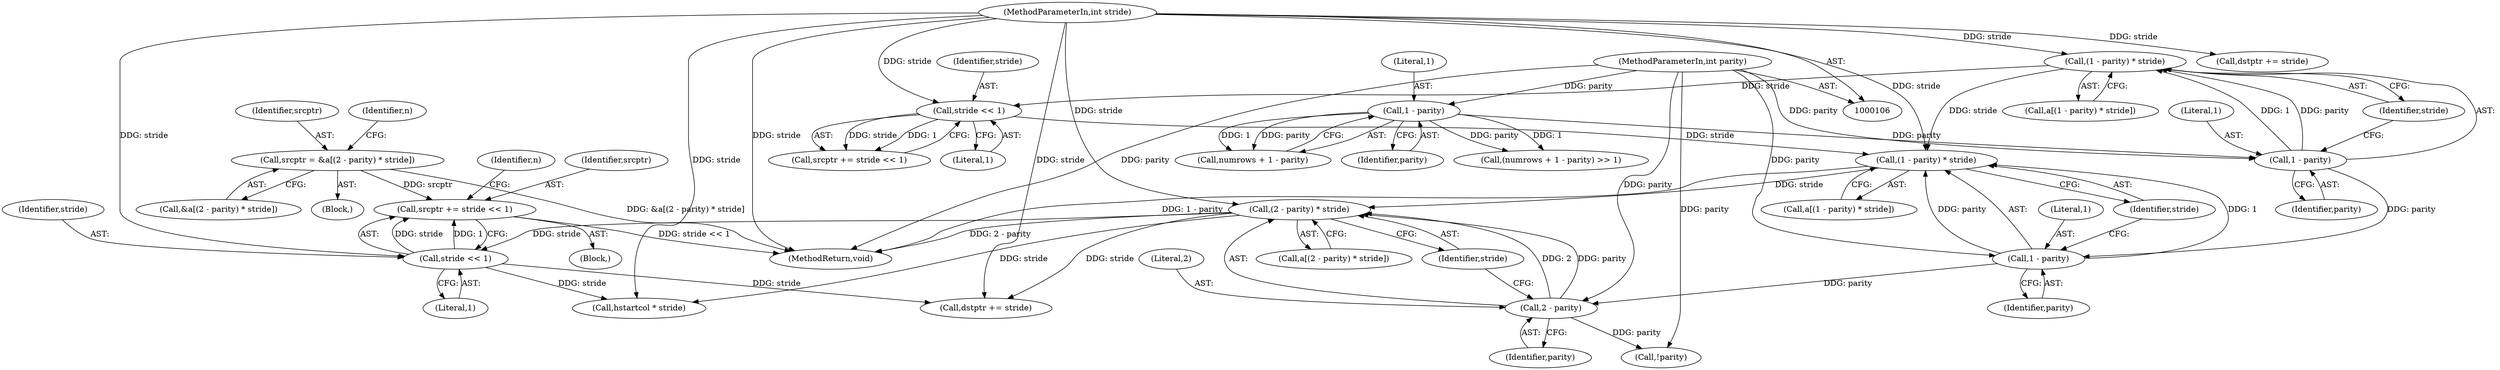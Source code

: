 digraph "0_jasper_4a59cfaf9ab3d48fca4a15c0d2674bf7138e3d1a_0@pointer" {
"1000238" [label="(Call,srcptr += stride << 1)"];
"1000240" [label="(Call,stride << 1)"];
"1000109" [label="(MethodParameterIn,int stride)"];
"1000211" [label="(Call,(2 - parity) * stride)"];
"1000212" [label="(Call,2 - parity)"];
"1000202" [label="(Call,1 - parity)"];
"1000174" [label="(Call,1 - parity)"];
"1000153" [label="(Call,1 - parity)"];
"1000110" [label="(MethodParameterIn,int parity)"];
"1000201" [label="(Call,(1 - parity) * stride)"];
"1000193" [label="(Call,stride << 1)"];
"1000173" [label="(Call,(1 - parity) * stride)"];
"1000206" [label="(Call,srcptr = &a[(2 - parity) * stride])"];
"1000240" [label="(Call,stride << 1)"];
"1000268" [label="(Call,dstptr += stride)"];
"1000217" [label="(Identifier,n)"];
"1000150" [label="(Call,(numrows + 1 - parity) >> 1)"];
"1000191" [label="(Call,srcptr += stride << 1)"];
"1000215" [label="(Identifier,stride)"];
"1000175" [label="(Literal,1)"];
"1000201" [label="(Call,(1 - parity) * stride)"];
"1000155" [label="(Identifier,parity)"];
"1000213" [label="(Literal,2)"];
"1000280" [label="(MethodReturn,void)"];
"1000176" [label="(Identifier,parity)"];
"1000177" [label="(Identifier,stride)"];
"1000199" [label="(Call,a[(1 - parity) * stride])"];
"1000194" [label="(Identifier,stride)"];
"1000204" [label="(Identifier,parity)"];
"1000214" [label="(Identifier,parity)"];
"1000211" [label="(Call,(2 - parity) * stride)"];
"1000203" [label="(Literal,1)"];
"1000109" [label="(MethodParameterIn,int stride)"];
"1000209" [label="(Call,a[(2 - parity) * stride])"];
"1000229" [label="(Block,)"];
"1000242" [label="(Literal,1)"];
"1000154" [label="(Literal,1)"];
"1000205" [label="(Identifier,stride)"];
"1000206" [label="(Call,srcptr = &a[(2 - parity) * stride])"];
"1000174" [label="(Call,1 - parity)"];
"1000239" [label="(Identifier,srcptr)"];
"1000110" [label="(MethodParameterIn,int parity)"];
"1000195" [label="(Literal,1)"];
"1000222" [label="(Call,!parity)"];
"1000173" [label="(Call,(1 - parity) * stride)"];
"1000241" [label="(Identifier,stride)"];
"1000208" [label="(Call,&a[(2 - parity) * stride])"];
"1000238" [label="(Call,srcptr += stride << 1)"];
"1000227" [label="(Identifier,n)"];
"1000153" [label="(Call,1 - parity)"];
"1000151" [label="(Call,numrows + 1 - parity)"];
"1000147" [label="(Block,)"];
"1000193" [label="(Call,stride << 1)"];
"1000212" [label="(Call,2 - parity)"];
"1000207" [label="(Identifier,srcptr)"];
"1000235" [label="(Call,dstptr += stride)"];
"1000171" [label="(Call,a[(1 - parity) * stride])"];
"1000202" [label="(Call,1 - parity)"];
"1000248" [label="(Call,hstartcol * stride)"];
"1000238" -> "1000229"  [label="AST: "];
"1000238" -> "1000240"  [label="CFG: "];
"1000239" -> "1000238"  [label="AST: "];
"1000240" -> "1000238"  [label="AST: "];
"1000227" -> "1000238"  [label="CFG: "];
"1000238" -> "1000280"  [label="DDG: stride << 1"];
"1000240" -> "1000238"  [label="DDG: stride"];
"1000240" -> "1000238"  [label="DDG: 1"];
"1000206" -> "1000238"  [label="DDG: srcptr"];
"1000240" -> "1000242"  [label="CFG: "];
"1000241" -> "1000240"  [label="AST: "];
"1000242" -> "1000240"  [label="AST: "];
"1000240" -> "1000235"  [label="DDG: stride"];
"1000109" -> "1000240"  [label="DDG: stride"];
"1000211" -> "1000240"  [label="DDG: stride"];
"1000240" -> "1000248"  [label="DDG: stride"];
"1000109" -> "1000106"  [label="AST: "];
"1000109" -> "1000280"  [label="DDG: stride"];
"1000109" -> "1000173"  [label="DDG: stride"];
"1000109" -> "1000193"  [label="DDG: stride"];
"1000109" -> "1000201"  [label="DDG: stride"];
"1000109" -> "1000211"  [label="DDG: stride"];
"1000109" -> "1000235"  [label="DDG: stride"];
"1000109" -> "1000248"  [label="DDG: stride"];
"1000109" -> "1000268"  [label="DDG: stride"];
"1000211" -> "1000209"  [label="AST: "];
"1000211" -> "1000215"  [label="CFG: "];
"1000212" -> "1000211"  [label="AST: "];
"1000215" -> "1000211"  [label="AST: "];
"1000209" -> "1000211"  [label="CFG: "];
"1000211" -> "1000280"  [label="DDG: 2 - parity"];
"1000212" -> "1000211"  [label="DDG: 2"];
"1000212" -> "1000211"  [label="DDG: parity"];
"1000201" -> "1000211"  [label="DDG: stride"];
"1000211" -> "1000235"  [label="DDG: stride"];
"1000211" -> "1000248"  [label="DDG: stride"];
"1000212" -> "1000214"  [label="CFG: "];
"1000213" -> "1000212"  [label="AST: "];
"1000214" -> "1000212"  [label="AST: "];
"1000215" -> "1000212"  [label="CFG: "];
"1000202" -> "1000212"  [label="DDG: parity"];
"1000110" -> "1000212"  [label="DDG: parity"];
"1000212" -> "1000222"  [label="DDG: parity"];
"1000202" -> "1000201"  [label="AST: "];
"1000202" -> "1000204"  [label="CFG: "];
"1000203" -> "1000202"  [label="AST: "];
"1000204" -> "1000202"  [label="AST: "];
"1000205" -> "1000202"  [label="CFG: "];
"1000202" -> "1000201"  [label="DDG: 1"];
"1000202" -> "1000201"  [label="DDG: parity"];
"1000174" -> "1000202"  [label="DDG: parity"];
"1000110" -> "1000202"  [label="DDG: parity"];
"1000174" -> "1000173"  [label="AST: "];
"1000174" -> "1000176"  [label="CFG: "];
"1000175" -> "1000174"  [label="AST: "];
"1000176" -> "1000174"  [label="AST: "];
"1000177" -> "1000174"  [label="CFG: "];
"1000174" -> "1000173"  [label="DDG: 1"];
"1000174" -> "1000173"  [label="DDG: parity"];
"1000153" -> "1000174"  [label="DDG: parity"];
"1000110" -> "1000174"  [label="DDG: parity"];
"1000153" -> "1000151"  [label="AST: "];
"1000153" -> "1000155"  [label="CFG: "];
"1000154" -> "1000153"  [label="AST: "];
"1000155" -> "1000153"  [label="AST: "];
"1000151" -> "1000153"  [label="CFG: "];
"1000153" -> "1000150"  [label="DDG: 1"];
"1000153" -> "1000150"  [label="DDG: parity"];
"1000153" -> "1000151"  [label="DDG: 1"];
"1000153" -> "1000151"  [label="DDG: parity"];
"1000110" -> "1000153"  [label="DDG: parity"];
"1000110" -> "1000106"  [label="AST: "];
"1000110" -> "1000280"  [label="DDG: parity"];
"1000110" -> "1000222"  [label="DDG: parity"];
"1000201" -> "1000199"  [label="AST: "];
"1000201" -> "1000205"  [label="CFG: "];
"1000205" -> "1000201"  [label="AST: "];
"1000199" -> "1000201"  [label="CFG: "];
"1000201" -> "1000280"  [label="DDG: 1 - parity"];
"1000193" -> "1000201"  [label="DDG: stride"];
"1000173" -> "1000201"  [label="DDG: stride"];
"1000193" -> "1000191"  [label="AST: "];
"1000193" -> "1000195"  [label="CFG: "];
"1000194" -> "1000193"  [label="AST: "];
"1000195" -> "1000193"  [label="AST: "];
"1000191" -> "1000193"  [label="CFG: "];
"1000193" -> "1000191"  [label="DDG: stride"];
"1000193" -> "1000191"  [label="DDG: 1"];
"1000173" -> "1000193"  [label="DDG: stride"];
"1000173" -> "1000171"  [label="AST: "];
"1000173" -> "1000177"  [label="CFG: "];
"1000177" -> "1000173"  [label="AST: "];
"1000171" -> "1000173"  [label="CFG: "];
"1000206" -> "1000147"  [label="AST: "];
"1000206" -> "1000208"  [label="CFG: "];
"1000207" -> "1000206"  [label="AST: "];
"1000208" -> "1000206"  [label="AST: "];
"1000217" -> "1000206"  [label="CFG: "];
"1000206" -> "1000280"  [label="DDG: &a[(2 - parity) * stride]"];
}
